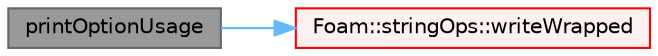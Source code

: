 digraph "printOptionUsage"
{
 // LATEX_PDF_SIZE
  bgcolor="transparent";
  edge [fontname=Helvetica,fontsize=10,labelfontname=Helvetica,labelfontsize=10];
  node [fontname=Helvetica,fontsize=10,shape=box,height=0.2,width=0.4];
  rankdir="LR";
  Node1 [id="Node000001",label="printOptionUsage",height=0.2,width=0.4,color="gray40", fillcolor="grey60", style="filled", fontcolor="black",tooltip=" "];
  Node1 -> Node2 [id="edge1_Node000001_Node000002",color="steelblue1",style="solid",tooltip=" "];
  Node2 [id="Node000002",label="Foam::stringOps::writeWrapped",height=0.2,width=0.4,color="red", fillcolor="#FFF0F0", style="filled",URL="$namespaceFoam_1_1stringOps.html#a45d7abb532e713edc30b967a3da6d051",tooltip=" "];
}
